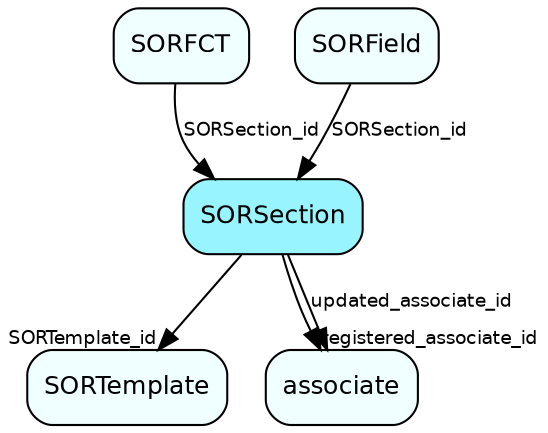 digraph SORSection  {
node [shape = box style="rounded, filled" fontname = "Helvetica" fontsize = "12" ]
edge [fontname = "Helvetica" fontsize = "9"]

SORSection[fillcolor = "cadetblue1"]
SORTemplate[fillcolor = "azure1"]
associate[fillcolor = "azure1"]
SORFCT[fillcolor = "azure1"]
SORField[fillcolor = "azure1"]
SORSection -> SORTemplate [headlabel = "SORTemplate_id"]
SORSection -> associate [headlabel = "registered_associate_id"]
SORSection -> associate [label = "updated_associate_id"]
SORFCT -> SORSection [label = "SORSection_id"]
SORField -> SORSection [label = "SORSection_id"]
}
